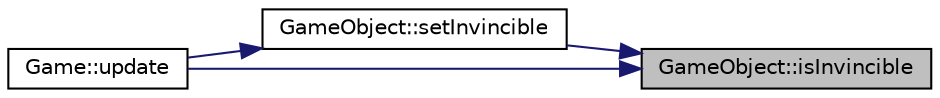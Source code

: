 digraph "GameObject::isInvincible"
{
 // LATEX_PDF_SIZE
  edge [fontname="Helvetica",fontsize="10",labelfontname="Helvetica",labelfontsize="10"];
  node [fontname="Helvetica",fontsize="10",shape=record];
  rankdir="RL";
  Node1 [label="GameObject::isInvincible",height=0.2,width=0.4,color="black", fillcolor="grey75", style="filled", fontcolor="black",tooltip="Return if the game object is Invincible or not."];
  Node1 -> Node2 [dir="back",color="midnightblue",fontsize="10",style="solid",fontname="Helvetica"];
  Node2 [label="GameObject::setInvincible",height=0.2,width=0.4,color="black", fillcolor="white", style="filled",URL="$class_game_object.html#a19592d28b18819410a189429e1f9acfe",tooltip="Set game object Invincible or not."];
  Node2 -> Node3 [dir="back",color="midnightblue",fontsize="10",style="solid",fontname="Helvetica"];
  Node3 [label="Game::update",height=0.2,width=0.4,color="black", fillcolor="white", style="filled",URL="$class_game.html#a79df6376b332d63c9eca0dcee30305c3",tooltip="Update the game, player or enemy position, collision etc."];
  Node1 -> Node3 [dir="back",color="midnightblue",fontsize="10",style="solid",fontname="Helvetica"];
}
